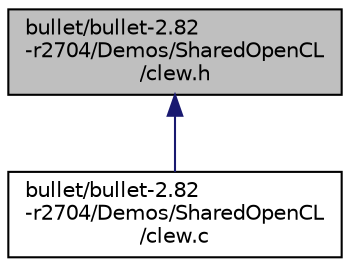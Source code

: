 digraph "bullet/bullet-2.82-r2704/Demos/SharedOpenCL/clew.h"
{
  edge [fontname="Helvetica",fontsize="10",labelfontname="Helvetica",labelfontsize="10"];
  node [fontname="Helvetica",fontsize="10",shape=record];
  Node1 [label="bullet/bullet-2.82\l-r2704/Demos/SharedOpenCL\l/clew.h",height=0.2,width=0.4,color="black", fillcolor="grey75", style="filled", fontcolor="black"];
  Node1 -> Node2 [dir="back",color="midnightblue",fontsize="10",style="solid",fontname="Helvetica"];
  Node2 [label="bullet/bullet-2.82\l-r2704/Demos/SharedOpenCL\l/clew.c",height=0.2,width=0.4,color="black", fillcolor="white", style="filled",URL="$clew_8c.html",tooltip="OpenCL run-time loader source. "];
}

